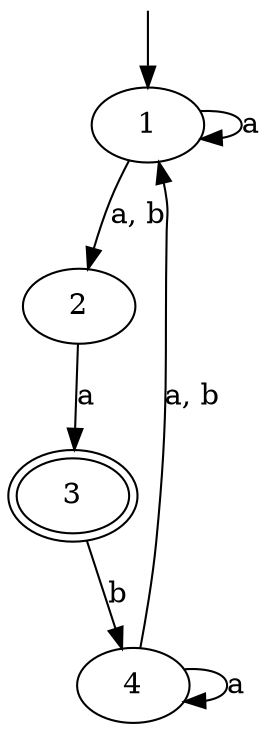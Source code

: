 digraph automaton
{
  __INVISIBLE_NODE_0__ [label= "", shape=none,height=.0,width=.0] ;
  __INVISIBLE_NODE_0__ -> 1 ;
  3 [peripheries=2] ;
  4 -> 4 [label="a"] ;
  4 -> 1 [label="a, b"] ;
  3 -> 4 [label="b"] ;
  2 -> 3 [label="a"] ;
  1 -> 2 [label="a, b"] ;
  1 -> 1 [label="a"] ;
}